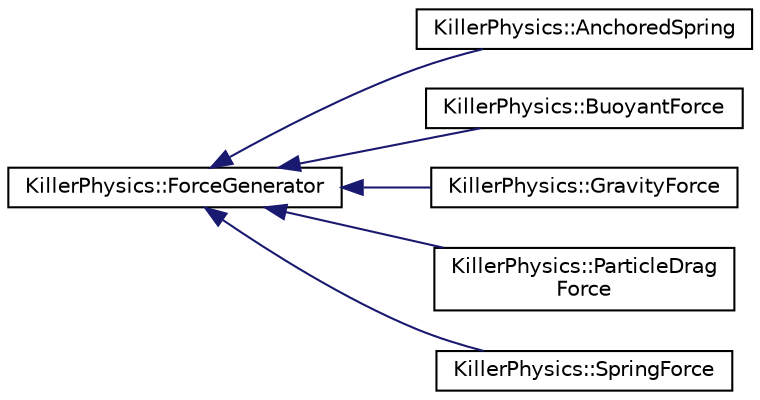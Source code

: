 digraph "Graphical Class Hierarchy"
{
  edge [fontname="Helvetica",fontsize="10",labelfontname="Helvetica",labelfontsize="10"];
  node [fontname="Helvetica",fontsize="10",shape=record];
  rankdir="LR";
  Node0 [label="KillerPhysics::ForceGenerator",height=0.2,width=0.4,color="black", fillcolor="white", style="filled",URL="$class_killer_physics_1_1_force_generator.html"];
  Node0 -> Node1 [dir="back",color="midnightblue",fontsize="10",style="solid",fontname="Helvetica"];
  Node1 [label="KillerPhysics::AnchoredSpring",height=0.2,width=0.4,color="black", fillcolor="white", style="filled",URL="$class_killer_physics_1_1_anchored_spring.html"];
  Node0 -> Node2 [dir="back",color="midnightblue",fontsize="10",style="solid",fontname="Helvetica"];
  Node2 [label="KillerPhysics::BuoyantForce",height=0.2,width=0.4,color="black", fillcolor="white", style="filled",URL="$class_killer_physics_1_1_buoyant_force.html"];
  Node0 -> Node3 [dir="back",color="midnightblue",fontsize="10",style="solid",fontname="Helvetica"];
  Node3 [label="KillerPhysics::GravityForce",height=0.2,width=0.4,color="black", fillcolor="white", style="filled",URL="$class_killer_physics_1_1_gravity_force.html"];
  Node0 -> Node4 [dir="back",color="midnightblue",fontsize="10",style="solid",fontname="Helvetica"];
  Node4 [label="KillerPhysics::ParticleDrag\lForce",height=0.2,width=0.4,color="black", fillcolor="white", style="filled",URL="$class_killer_physics_1_1_particle_drag_force.html"];
  Node0 -> Node5 [dir="back",color="midnightblue",fontsize="10",style="solid",fontname="Helvetica"];
  Node5 [label="KillerPhysics::SpringForce",height=0.2,width=0.4,color="black", fillcolor="white", style="filled",URL="$class_killer_physics_1_1_spring_force.html"];
}
